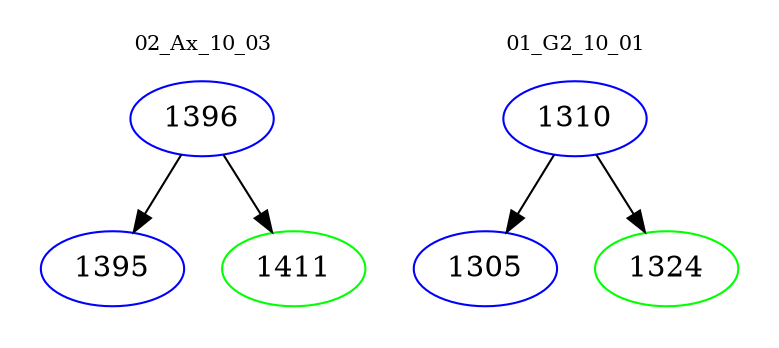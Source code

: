 digraph{
subgraph cluster_0 {
color = white
label = "02_Ax_10_03";
fontsize=10;
T0_1396 [label="1396", color="blue"]
T0_1396 -> T0_1395 [color="black"]
T0_1395 [label="1395", color="blue"]
T0_1396 -> T0_1411 [color="black"]
T0_1411 [label="1411", color="green"]
}
subgraph cluster_1 {
color = white
label = "01_G2_10_01";
fontsize=10;
T1_1310 [label="1310", color="blue"]
T1_1310 -> T1_1305 [color="black"]
T1_1305 [label="1305", color="blue"]
T1_1310 -> T1_1324 [color="black"]
T1_1324 [label="1324", color="green"]
}
}
